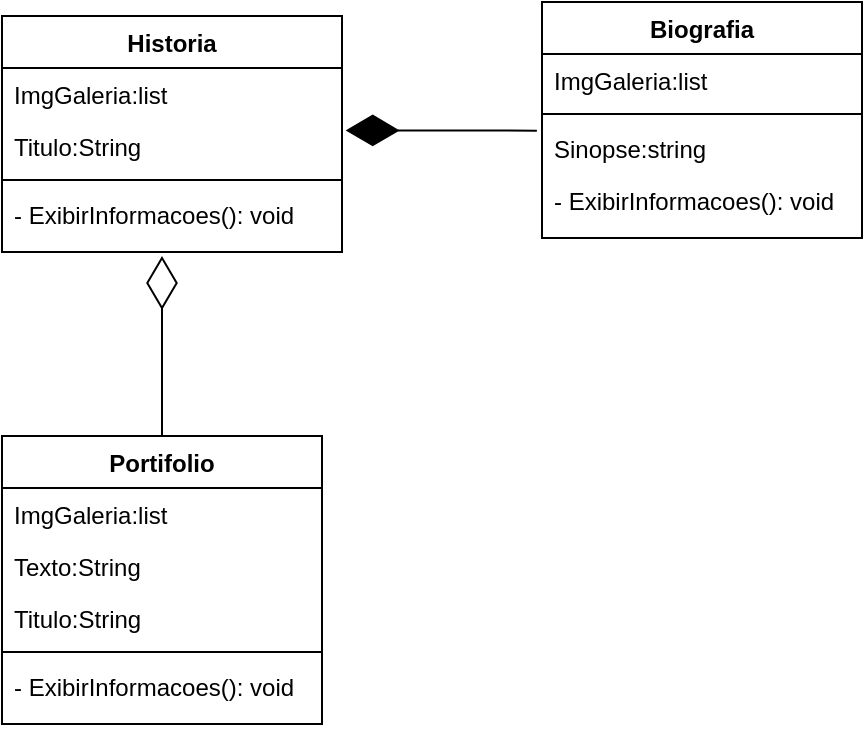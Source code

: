<mxfile version="24.8.0">
  <diagram name="Página-1" id="Wn4Na6Jv3ryP67ZFTsMR">
    <mxGraphModel dx="1247" dy="626" grid="1" gridSize="10" guides="1" tooltips="1" connect="1" arrows="1" fold="1" page="1" pageScale="1" pageWidth="827" pageHeight="1169" math="0" shadow="0">
      <root>
        <mxCell id="0" />
        <mxCell id="1" parent="0" />
        <mxCell id="jhaoWb39W_PWss2pf8ne-79" value="" style="endArrow=diamondThin;endFill=1;endSize=24;html=1;rounded=0;exitX=-0.016;exitY=0.166;exitDx=0;exitDy=0;exitPerimeter=0;entryX=1.011;entryY=0.2;entryDx=0;entryDy=0;entryPerimeter=0;" edge="1" parent="1" source="9jFFM3JsdK8-UqaprU7e-7" target="jhaoWb39W_PWss2pf8ne-111">
          <mxGeometry width="160" relative="1" as="geometry">
            <mxPoint x="610" y="530" as="sourcePoint" />
            <mxPoint x="603" y="470" as="targetPoint" />
          </mxGeometry>
        </mxCell>
        <mxCell id="jhaoWb39W_PWss2pf8ne-92" value="Portifolio" style="swimlane;fontStyle=1;align=center;verticalAlign=top;childLayout=stackLayout;horizontal=1;startSize=26;horizontalStack=0;resizeParent=1;resizeParentMax=0;resizeLast=0;collapsible=1;marginBottom=0;whiteSpace=wrap;html=1;" vertex="1" parent="1">
          <mxGeometry x="430" y="620" width="160" height="144" as="geometry" />
        </mxCell>
        <mxCell id="9jFFM3JsdK8-UqaprU7e-11" value="ImgGaleria:list" style="text;strokeColor=none;fillColor=none;align=left;verticalAlign=top;spacingLeft=4;spacingRight=4;overflow=hidden;rotatable=0;points=[[0,0.5],[1,0.5]];portConstraint=eastwest;whiteSpace=wrap;html=1;" parent="jhaoWb39W_PWss2pf8ne-92" vertex="1">
          <mxGeometry y="26" width="160" height="26" as="geometry" />
        </mxCell>
        <mxCell id="jhaoWb39W_PWss2pf8ne-88" value="Texto:String" style="text;strokeColor=none;fillColor=none;align=left;verticalAlign=top;spacingLeft=4;spacingRight=4;overflow=hidden;rotatable=0;points=[[0,0.5],[1,0.5]];portConstraint=eastwest;whiteSpace=wrap;html=1;" vertex="1" parent="jhaoWb39W_PWss2pf8ne-92">
          <mxGeometry y="52" width="160" height="26" as="geometry" />
        </mxCell>
        <mxCell id="9jFFM3JsdK8-UqaprU7e-10" value="Titulo:String" style="text;strokeColor=none;fillColor=none;align=left;verticalAlign=top;spacingLeft=4;spacingRight=4;overflow=hidden;rotatable=0;points=[[0,0.5],[1,0.5]];portConstraint=eastwest;whiteSpace=wrap;html=1;" parent="jhaoWb39W_PWss2pf8ne-92" vertex="1">
          <mxGeometry y="78" width="160" height="26" as="geometry" />
        </mxCell>
        <mxCell id="jhaoWb39W_PWss2pf8ne-94" value="" style="line;strokeWidth=1;fillColor=none;align=left;verticalAlign=middle;spacingTop=-1;spacingLeft=3;spacingRight=3;rotatable=0;labelPosition=right;points=[];portConstraint=eastwest;strokeColor=inherit;" vertex="1" parent="jhaoWb39W_PWss2pf8ne-92">
          <mxGeometry y="104" width="160" height="8" as="geometry" />
        </mxCell>
        <mxCell id="jhaoWb39W_PWss2pf8ne-91" value="- ExibirInformacoes(): void" style="text;strokeColor=none;fillColor=none;align=left;verticalAlign=top;spacingLeft=4;spacingRight=4;overflow=hidden;rotatable=0;points=[[0,0.5],[1,0.5]];portConstraint=eastwest;whiteSpace=wrap;html=1;" vertex="1" parent="jhaoWb39W_PWss2pf8ne-92">
          <mxGeometry y="112" width="160" height="32" as="geometry" />
        </mxCell>
        <mxCell id="jhaoWb39W_PWss2pf8ne-103" value="Biografia" style="swimlane;fontStyle=1;align=center;verticalAlign=top;childLayout=stackLayout;horizontal=1;startSize=26;horizontalStack=0;resizeParent=1;resizeParentMax=0;resizeLast=0;collapsible=1;marginBottom=0;whiteSpace=wrap;html=1;" vertex="1" parent="1">
          <mxGeometry x="700" y="403" width="160" height="118" as="geometry" />
        </mxCell>
        <mxCell id="jhaoWb39W_PWss2pf8ne-104" value="ImgGaleria:list" style="text;strokeColor=none;fillColor=none;align=left;verticalAlign=top;spacingLeft=4;spacingRight=4;overflow=hidden;rotatable=0;points=[[0,0.5],[1,0.5]];portConstraint=eastwest;whiteSpace=wrap;html=1;" vertex="1" parent="jhaoWb39W_PWss2pf8ne-103">
          <mxGeometry y="26" width="160" height="26" as="geometry" />
        </mxCell>
        <mxCell id="jhaoWb39W_PWss2pf8ne-107" value="" style="line;strokeWidth=1;fillColor=none;align=left;verticalAlign=middle;spacingTop=-1;spacingLeft=3;spacingRight=3;rotatable=0;labelPosition=right;points=[];portConstraint=eastwest;strokeColor=inherit;" vertex="1" parent="jhaoWb39W_PWss2pf8ne-103">
          <mxGeometry y="52" width="160" height="8" as="geometry" />
        </mxCell>
        <mxCell id="9jFFM3JsdK8-UqaprU7e-7" value="Sinopse:string" style="text;strokeColor=none;fillColor=none;align=left;verticalAlign=top;spacingLeft=4;spacingRight=4;overflow=hidden;rotatable=0;points=[[0,0.5],[1,0.5]];portConstraint=eastwest;whiteSpace=wrap;html=1;" parent="jhaoWb39W_PWss2pf8ne-103" vertex="1">
          <mxGeometry y="60" width="160" height="26" as="geometry" />
        </mxCell>
        <mxCell id="jhaoWb39W_PWss2pf8ne-108" value="- ExibirInformacoes(): void" style="text;strokeColor=none;fillColor=none;align=left;verticalAlign=top;spacingLeft=4;spacingRight=4;overflow=hidden;rotatable=0;points=[[0,0.5],[1,0.5]];portConstraint=eastwest;whiteSpace=wrap;html=1;" vertex="1" parent="jhaoWb39W_PWss2pf8ne-103">
          <mxGeometry y="86" width="160" height="32" as="geometry" />
        </mxCell>
        <mxCell id="jhaoWb39W_PWss2pf8ne-109" value="Historia" style="swimlane;fontStyle=1;align=center;verticalAlign=top;childLayout=stackLayout;horizontal=1;startSize=26;horizontalStack=0;resizeParent=1;resizeParentMax=0;resizeLast=0;collapsible=1;marginBottom=0;whiteSpace=wrap;html=1;" vertex="1" parent="1">
          <mxGeometry x="430" y="410" width="170" height="118" as="geometry" />
        </mxCell>
        <mxCell id="jhaoWb39W_PWss2pf8ne-110" value="ImgGaleria:list" style="text;strokeColor=none;fillColor=none;align=left;verticalAlign=top;spacingLeft=4;spacingRight=4;overflow=hidden;rotatable=0;points=[[0,0.5],[1,0.5]];portConstraint=eastwest;whiteSpace=wrap;html=1;" vertex="1" parent="jhaoWb39W_PWss2pf8ne-109">
          <mxGeometry y="26" width="170" height="26" as="geometry" />
        </mxCell>
        <mxCell id="jhaoWb39W_PWss2pf8ne-111" value="Titulo:String" style="text;strokeColor=none;fillColor=none;align=left;verticalAlign=top;spacingLeft=4;spacingRight=4;overflow=hidden;rotatable=0;points=[[0,0.5],[1,0.5]];portConstraint=eastwest;whiteSpace=wrap;html=1;" vertex="1" parent="jhaoWb39W_PWss2pf8ne-109">
          <mxGeometry y="52" width="170" height="26" as="geometry" />
        </mxCell>
        <mxCell id="jhaoWb39W_PWss2pf8ne-113" value="" style="line;strokeWidth=1;fillColor=none;align=left;verticalAlign=middle;spacingTop=-1;spacingLeft=3;spacingRight=3;rotatable=0;labelPosition=right;points=[];portConstraint=eastwest;strokeColor=inherit;" vertex="1" parent="jhaoWb39W_PWss2pf8ne-109">
          <mxGeometry y="78" width="170" height="8" as="geometry" />
        </mxCell>
        <mxCell id="jhaoWb39W_PWss2pf8ne-114" value="- ExibirInformacoes(): void" style="text;strokeColor=none;fillColor=none;align=left;verticalAlign=top;spacingLeft=4;spacingRight=4;overflow=hidden;rotatable=0;points=[[0,0.5],[1,0.5]];portConstraint=eastwest;whiteSpace=wrap;html=1;" vertex="1" parent="jhaoWb39W_PWss2pf8ne-109">
          <mxGeometry y="86" width="170" height="32" as="geometry" />
        </mxCell>
        <mxCell id="jhaoWb39W_PWss2pf8ne-117" value="" style="endArrow=diamondThin;endFill=0;endSize=24;html=1;rounded=0;exitX=0.5;exitY=0;exitDx=0;exitDy=0;" edge="1" parent="1" source="jhaoWb39W_PWss2pf8ne-92">
          <mxGeometry width="160" relative="1" as="geometry">
            <mxPoint x="707" y="477" as="sourcePoint" />
            <mxPoint x="510" y="530" as="targetPoint" />
          </mxGeometry>
        </mxCell>
      </root>
    </mxGraphModel>
  </diagram>
</mxfile>
